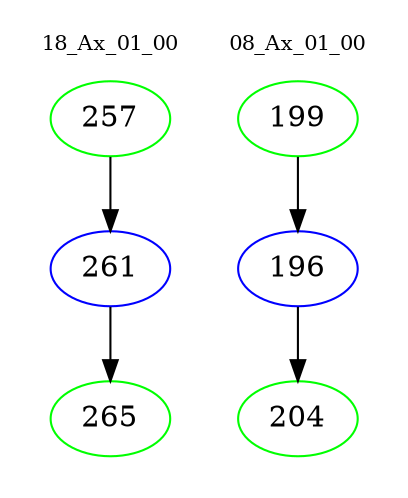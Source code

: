 digraph{
subgraph cluster_0 {
color = white
label = "18_Ax_01_00";
fontsize=10;
T0_257 [label="257", color="green"]
T0_257 -> T0_261 [color="black"]
T0_261 [label="261", color="blue"]
T0_261 -> T0_265 [color="black"]
T0_265 [label="265", color="green"]
}
subgraph cluster_1 {
color = white
label = "08_Ax_01_00";
fontsize=10;
T1_199 [label="199", color="green"]
T1_199 -> T1_196 [color="black"]
T1_196 [label="196", color="blue"]
T1_196 -> T1_204 [color="black"]
T1_204 [label="204", color="green"]
}
}
